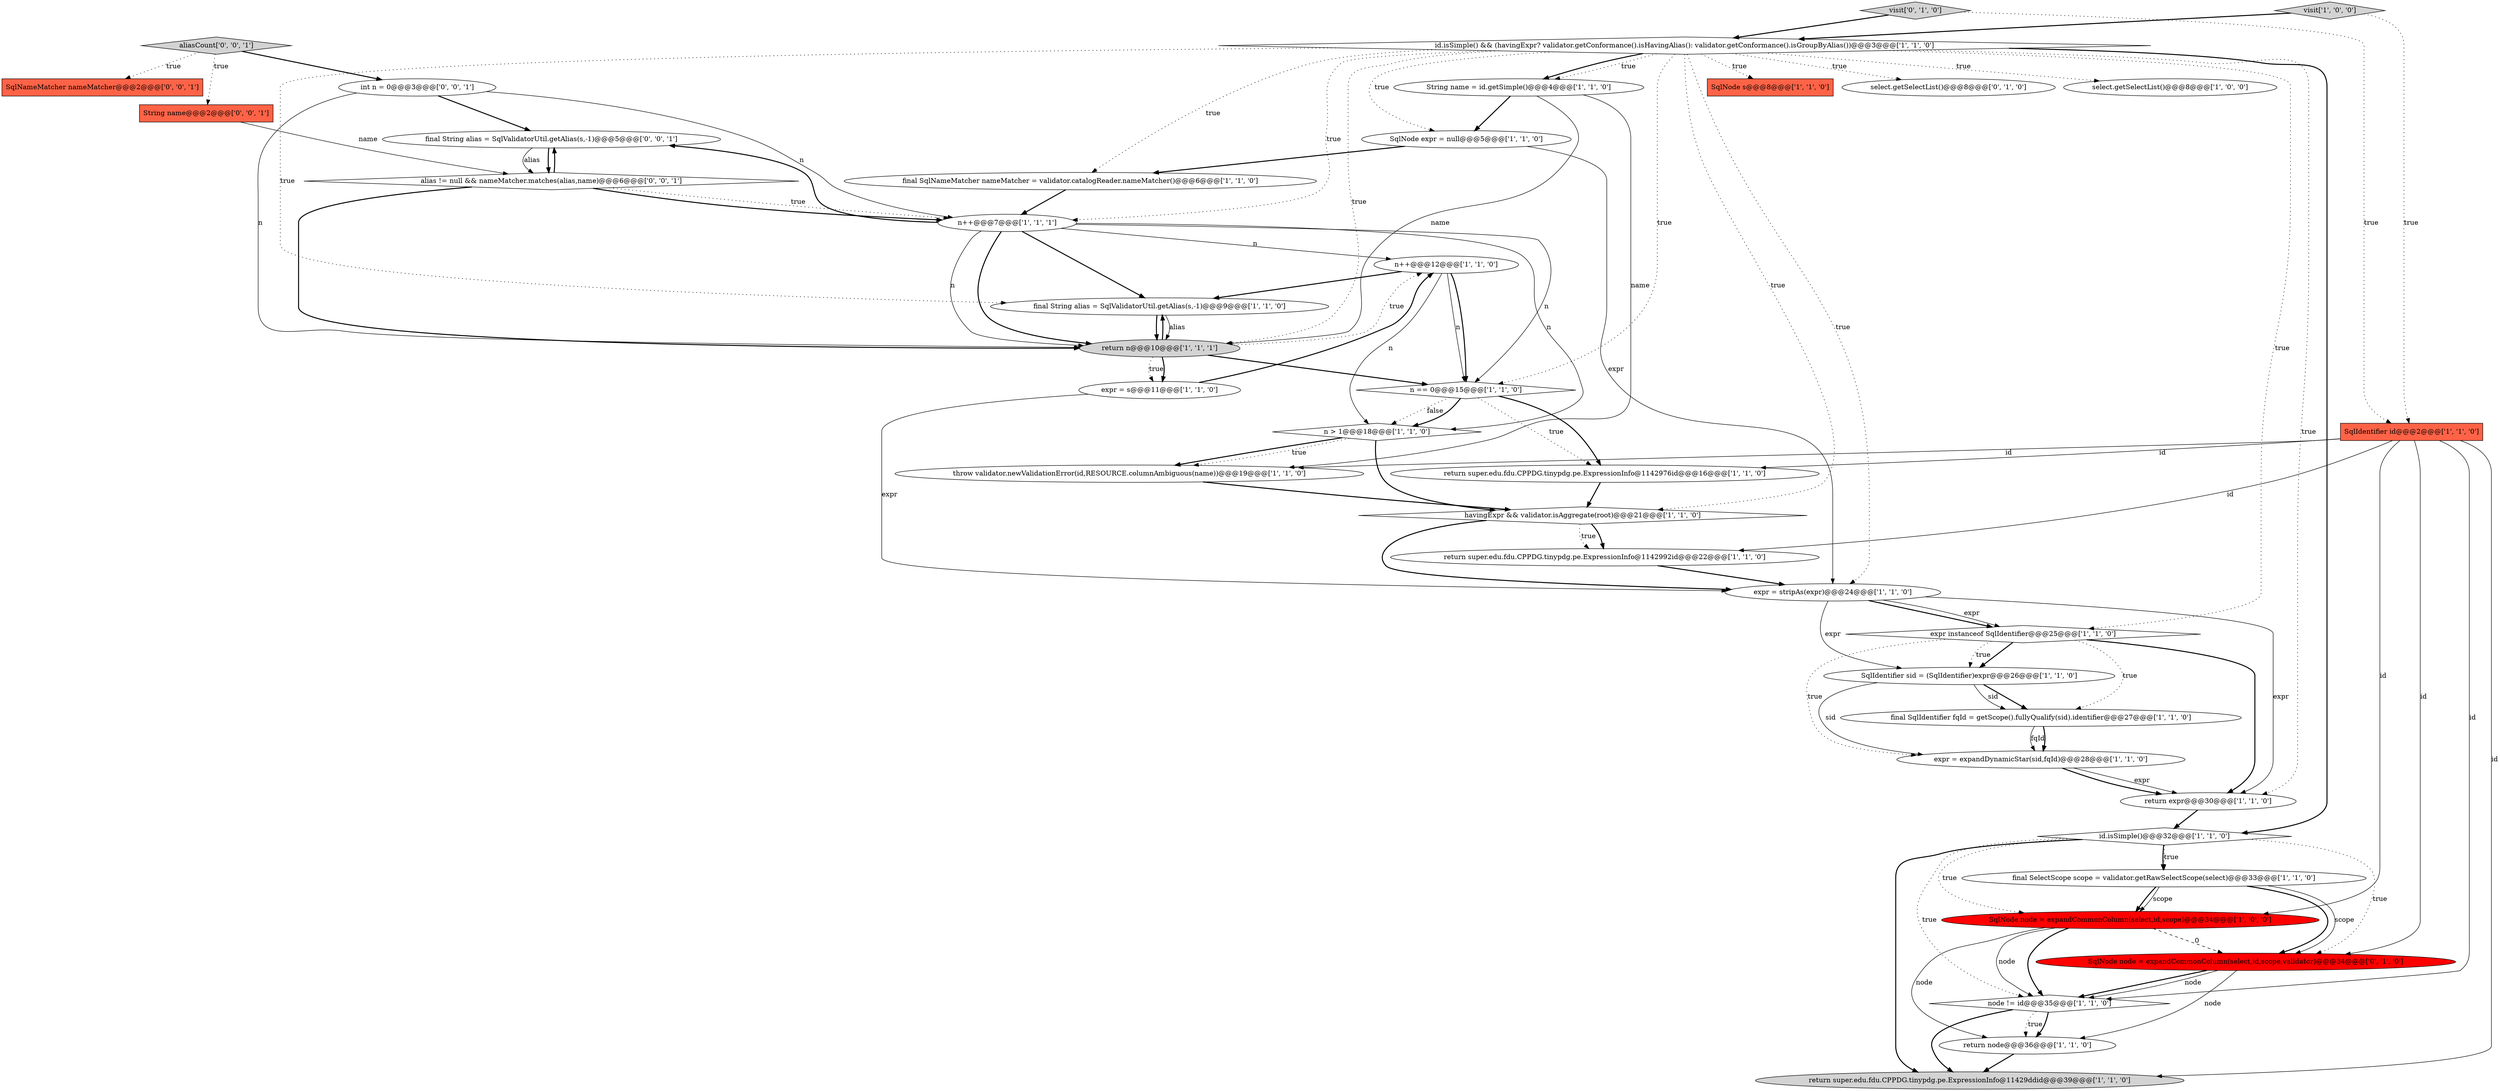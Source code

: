 digraph {
38 [style = filled, label = "final String alias = SqlValidatorUtil.getAlias(s,-1)@@@5@@@['0', '0', '1']", fillcolor = white, shape = ellipse image = "AAA0AAABBB3BBB"];
21 [style = filled, label = "SqlNode s@@@8@@@['1', '1', '0']", fillcolor = tomato, shape = box image = "AAA0AAABBB1BBB"];
8 [style = filled, label = "final SqlNameMatcher nameMatcher = validator.catalogReader.nameMatcher()@@@6@@@['1', '1', '0']", fillcolor = white, shape = ellipse image = "AAA0AAABBB1BBB"];
24 [style = filled, label = "visit['1', '0', '0']", fillcolor = lightgray, shape = diamond image = "AAA0AAABBB1BBB"];
31 [style = filled, label = "select.getSelectList()@@@8@@@['0', '1', '0']", fillcolor = white, shape = ellipse image = "AAA0AAABBB2BBB"];
1 [style = filled, label = "expr instanceof SqlIdentifier@@@25@@@['1', '1', '0']", fillcolor = white, shape = diamond image = "AAA0AAABBB1BBB"];
7 [style = filled, label = "return n@@@10@@@['1', '1', '1']", fillcolor = lightgray, shape = ellipse image = "AAA0AAABBB1BBB"];
5 [style = filled, label = "node != id@@@35@@@['1', '1', '0']", fillcolor = white, shape = diamond image = "AAA0AAABBB1BBB"];
25 [style = filled, label = "expr = stripAs(expr)@@@24@@@['1', '1', '0']", fillcolor = white, shape = ellipse image = "AAA0AAABBB1BBB"];
9 [style = filled, label = "final SelectScope scope = validator.getRawSelectScope(select)@@@33@@@['1', '1', '0']", fillcolor = white, shape = ellipse image = "AAA0AAABBB1BBB"];
12 [style = filled, label = "throw validator.newValidationError(id,RESOURCE.columnAmbiguous(name))@@@19@@@['1', '1', '0']", fillcolor = white, shape = ellipse image = "AAA0AAABBB1BBB"];
32 [style = filled, label = "visit['0', '1', '0']", fillcolor = lightgray, shape = diamond image = "AAA0AAABBB2BBB"];
19 [style = filled, label = "n > 1@@@18@@@['1', '1', '0']", fillcolor = white, shape = diamond image = "AAA0AAABBB1BBB"];
4 [style = filled, label = "n == 0@@@15@@@['1', '1', '0']", fillcolor = white, shape = diamond image = "AAA0AAABBB1BBB"];
36 [style = filled, label = "alias != null && nameMatcher.matches(alias,name)@@@6@@@['0', '0', '1']", fillcolor = white, shape = diamond image = "AAA0AAABBB3BBB"];
37 [style = filled, label = "SqlNameMatcher nameMatcher@@@2@@@['0', '0', '1']", fillcolor = tomato, shape = box image = "AAA0AAABBB3BBB"];
39 [style = filled, label = "aliasCount['0', '0', '1']", fillcolor = lightgray, shape = diamond image = "AAA0AAABBB3BBB"];
34 [style = filled, label = "int n = 0@@@3@@@['0', '0', '1']", fillcolor = white, shape = ellipse image = "AAA0AAABBB3BBB"];
11 [style = filled, label = "final String alias = SqlValidatorUtil.getAlias(s,-1)@@@9@@@['1', '1', '0']", fillcolor = white, shape = ellipse image = "AAA0AAABBB1BBB"];
3 [style = filled, label = "select.getSelectList()@@@8@@@['1', '0', '0']", fillcolor = white, shape = ellipse image = "AAA0AAABBB1BBB"];
22 [style = filled, label = "n++@@@12@@@['1', '1', '0']", fillcolor = white, shape = ellipse image = "AAA0AAABBB1BBB"];
13 [style = filled, label = "id.isSimple()@@@32@@@['1', '1', '0']", fillcolor = white, shape = diamond image = "AAA0AAABBB1BBB"];
20 [style = filled, label = "n++@@@7@@@['1', '1', '1']", fillcolor = white, shape = ellipse image = "AAA0AAABBB1BBB"];
17 [style = filled, label = "String name = id.getSimple()@@@4@@@['1', '1', '0']", fillcolor = white, shape = ellipse image = "AAA0AAABBB1BBB"];
14 [style = filled, label = "return super.edu.fdu.CPPDG.tinypdg.pe.ExpressionInfo@11429ddid@@@39@@@['1', '1', '0']", fillcolor = lightgray, shape = ellipse image = "AAA0AAABBB1BBB"];
2 [style = filled, label = "SqlIdentifier sid = (SqlIdentifier)expr@@@26@@@['1', '1', '0']", fillcolor = white, shape = ellipse image = "AAA0AAABBB1BBB"];
15 [style = filled, label = "expr = s@@@11@@@['1', '1', '0']", fillcolor = white, shape = ellipse image = "AAA0AAABBB1BBB"];
18 [style = filled, label = "SqlNode node = expandCommonColumn(select,id,scope)@@@34@@@['1', '0', '0']", fillcolor = red, shape = ellipse image = "AAA1AAABBB1BBB"];
29 [style = filled, label = "SqlNode expr = null@@@5@@@['1', '1', '0']", fillcolor = white, shape = ellipse image = "AAA0AAABBB1BBB"];
28 [style = filled, label = "SqlIdentifier id@@@2@@@['1', '1', '0']", fillcolor = tomato, shape = box image = "AAA0AAABBB1BBB"];
16 [style = filled, label = "return expr@@@30@@@['1', '1', '0']", fillcolor = white, shape = ellipse image = "AAA0AAABBB1BBB"];
6 [style = filled, label = "expr = expandDynamicStar(sid,fqId)@@@28@@@['1', '1', '0']", fillcolor = white, shape = ellipse image = "AAA0AAABBB1BBB"];
35 [style = filled, label = "String name@@@2@@@['0', '0', '1']", fillcolor = tomato, shape = box image = "AAA0AAABBB3BBB"];
10 [style = filled, label = "id.isSimple() && (havingExpr? validator.getConformance().isHavingAlias(): validator.getConformance().isGroupByAlias())@@@3@@@['1', '1', '0']", fillcolor = white, shape = diamond image = "AAA0AAABBB1BBB"];
23 [style = filled, label = "final SqlIdentifier fqId = getScope().fullyQualify(sid).identifier@@@27@@@['1', '1', '0']", fillcolor = white, shape = ellipse image = "AAA0AAABBB1BBB"];
27 [style = filled, label = "return super.edu.fdu.CPPDG.tinypdg.pe.ExpressionInfo@1142992id@@@22@@@['1', '1', '0']", fillcolor = white, shape = ellipse image = "AAA0AAABBB1BBB"];
33 [style = filled, label = "SqlNode node = expandCommonColumn(select,id,scope,validator)@@@34@@@['0', '1', '0']", fillcolor = red, shape = ellipse image = "AAA1AAABBB2BBB"];
30 [style = filled, label = "return super.edu.fdu.CPPDG.tinypdg.pe.ExpressionInfo@1142976id@@@16@@@['1', '1', '0']", fillcolor = white, shape = ellipse image = "AAA0AAABBB1BBB"];
0 [style = filled, label = "havingExpr && validator.isAggregate(root)@@@21@@@['1', '1', '0']", fillcolor = white, shape = diamond image = "AAA0AAABBB1BBB"];
26 [style = filled, label = "return node@@@36@@@['1', '1', '0']", fillcolor = white, shape = ellipse image = "AAA0AAABBB1BBB"];
10->8 [style = dotted, label="true"];
32->28 [style = dotted, label="true"];
25->1 [style = bold, label=""];
20->19 [style = solid, label="n"];
38->36 [style = solid, label="alias"];
17->7 [style = solid, label="name"];
10->31 [style = dotted, label="true"];
33->26 [style = solid, label="node"];
10->3 [style = dotted, label="true"];
13->5 [style = dotted, label="true"];
10->17 [style = bold, label=""];
36->20 [style = bold, label=""];
10->29 [style = dotted, label="true"];
4->30 [style = dotted, label="true"];
22->4 [style = bold, label=""];
36->20 [style = dotted, label="true"];
2->23 [style = bold, label=""];
8->20 [style = bold, label=""];
0->25 [style = bold, label=""];
28->14 [style = solid, label="id"];
35->36 [style = solid, label="name"];
10->20 [style = dotted, label="true"];
22->19 [style = solid, label="n"];
1->6 [style = dotted, label="true"];
1->23 [style = dotted, label="true"];
10->1 [style = dotted, label="true"];
10->4 [style = dotted, label="true"];
20->4 [style = solid, label="n"];
10->16 [style = dotted, label="true"];
13->14 [style = bold, label=""];
27->25 [style = bold, label=""];
18->33 [style = dashed, label="0"];
13->9 [style = dotted, label="true"];
39->35 [style = dotted, label="true"];
24->10 [style = bold, label=""];
7->11 [style = bold, label=""];
28->18 [style = solid, label="id"];
6->16 [style = solid, label="expr"];
19->12 [style = bold, label=""];
9->33 [style = bold, label=""];
15->25 [style = solid, label="expr"];
39->34 [style = bold, label=""];
4->19 [style = dotted, label="false"];
9->33 [style = solid, label="scope"];
4->19 [style = bold, label=""];
26->14 [style = bold, label=""];
25->2 [style = solid, label="expr"];
20->38 [style = bold, label=""];
20->22 [style = solid, label="n"];
32->10 [style = bold, label=""];
10->25 [style = dotted, label="true"];
28->12 [style = solid, label="id"];
20->7 [style = solid, label="n"];
1->16 [style = bold, label=""];
28->27 [style = solid, label="id"];
10->0 [style = dotted, label="true"];
5->26 [style = dotted, label="true"];
22->4 [style = solid, label="n"];
34->38 [style = bold, label=""];
20->7 [style = bold, label=""];
23->6 [style = solid, label="fqId"];
7->22 [style = dotted, label="true"];
22->11 [style = bold, label=""];
13->18 [style = dotted, label="true"];
16->13 [style = bold, label=""];
34->7 [style = solid, label="n"];
28->5 [style = solid, label="id"];
19->12 [style = dotted, label="true"];
5->26 [style = bold, label=""];
7->4 [style = bold, label=""];
33->5 [style = bold, label=""];
7->15 [style = dotted, label="true"];
19->0 [style = bold, label=""];
15->22 [style = bold, label=""];
25->1 [style = solid, label="expr"];
10->17 [style = dotted, label="true"];
39->37 [style = dotted, label="true"];
29->25 [style = solid, label="expr"];
9->18 [style = bold, label=""];
13->33 [style = dotted, label="true"];
10->13 [style = bold, label=""];
10->11 [style = dotted, label="true"];
23->6 [style = bold, label=""];
17->12 [style = solid, label="name"];
33->5 [style = solid, label="node"];
7->15 [style = bold, label=""];
1->2 [style = bold, label=""];
30->0 [style = bold, label=""];
13->9 [style = bold, label=""];
2->23 [style = solid, label="sid"];
2->6 [style = solid, label="sid"];
20->11 [style = bold, label=""];
25->16 [style = solid, label="expr"];
29->8 [style = bold, label=""];
18->5 [style = solid, label="node"];
0->27 [style = bold, label=""];
34->20 [style = solid, label="n"];
9->18 [style = solid, label="scope"];
38->36 [style = bold, label=""];
5->14 [style = bold, label=""];
24->28 [style = dotted, label="true"];
12->0 [style = bold, label=""];
11->7 [style = solid, label="alias"];
28->30 [style = solid, label="id"];
4->30 [style = bold, label=""];
36->7 [style = bold, label=""];
6->16 [style = bold, label=""];
18->5 [style = bold, label=""];
28->33 [style = solid, label="id"];
36->38 [style = bold, label=""];
0->27 [style = dotted, label="true"];
18->26 [style = solid, label="node"];
1->2 [style = dotted, label="true"];
17->29 [style = bold, label=""];
10->21 [style = dotted, label="true"];
10->7 [style = dotted, label="true"];
11->7 [style = bold, label=""];
}
